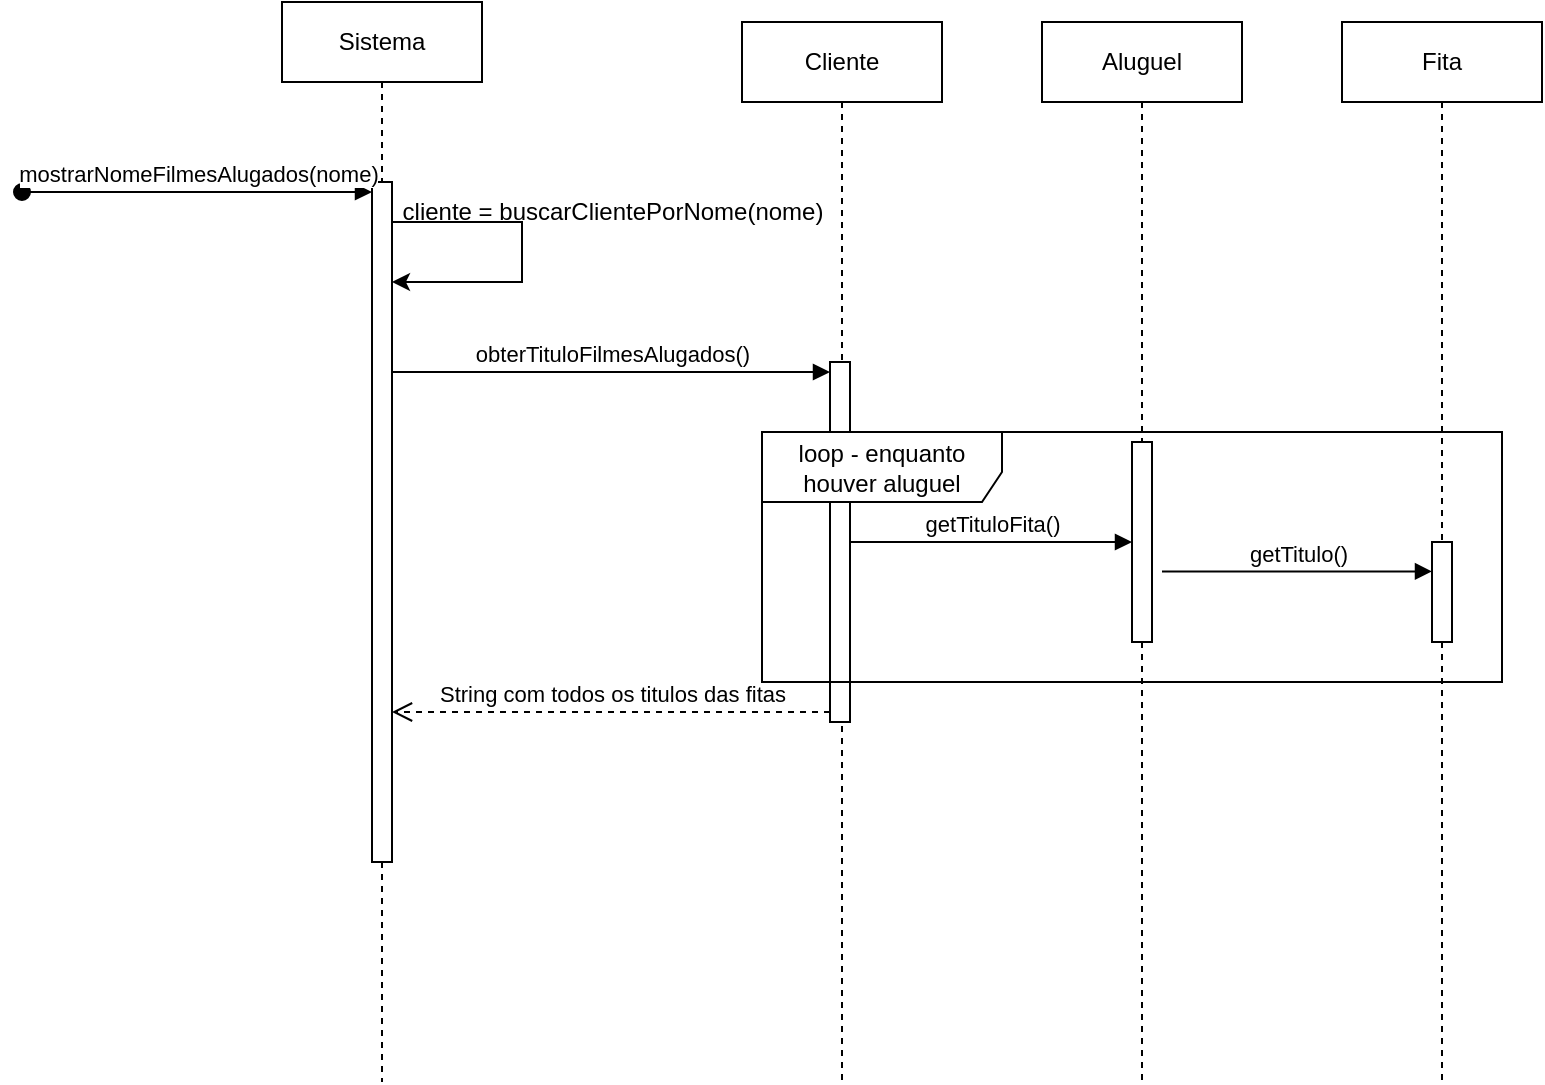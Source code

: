 <mxfile version="24.2.7" type="github">
  <diagram name="Página-1" id="-uep1HCt1FiG-Evjr2MG">
    <mxGraphModel dx="2185" dy="622" grid="1" gridSize="10" guides="1" tooltips="1" connect="1" arrows="1" fold="1" page="1" pageScale="1" pageWidth="827" pageHeight="1169" math="0" shadow="0">
      <root>
        <mxCell id="0" />
        <mxCell id="1" parent="0" />
        <mxCell id="6_PPU3eyBQLPcWbkXIiB-1" value="Sistema" style="shape=umlLifeline;perimeter=lifelinePerimeter;whiteSpace=wrap;html=1;container=1;dropTarget=0;collapsible=0;recursiveResize=0;outlineConnect=0;portConstraint=eastwest;newEdgeStyle={&quot;curved&quot;:0,&quot;rounded&quot;:0};" vertex="1" parent="1">
          <mxGeometry x="130" y="50" width="100" height="540" as="geometry" />
        </mxCell>
        <mxCell id="6_PPU3eyBQLPcWbkXIiB-3" value="" style="html=1;points=[[0,0,0,0,5],[0,1,0,0,-5],[1,0,0,0,5],[1,1,0,0,-5]];perimeter=orthogonalPerimeter;outlineConnect=0;targetShapes=umlLifeline;portConstraint=eastwest;newEdgeStyle={&quot;curved&quot;:0,&quot;rounded&quot;:0};" vertex="1" parent="6_PPU3eyBQLPcWbkXIiB-1">
          <mxGeometry x="45" y="90" width="10" height="340" as="geometry" />
        </mxCell>
        <mxCell id="6_PPU3eyBQLPcWbkXIiB-4" value="mostrarNomeFilmesAlugados(nome)" style="html=1;verticalAlign=bottom;startArrow=oval;endArrow=block;startSize=8;curved=0;rounded=0;entryX=0;entryY=0;entryDx=0;entryDy=5;" edge="1" target="6_PPU3eyBQLPcWbkXIiB-3" parent="6_PPU3eyBQLPcWbkXIiB-1">
          <mxGeometry relative="1" as="geometry">
            <mxPoint x="-130" y="95" as="sourcePoint" />
          </mxGeometry>
        </mxCell>
        <mxCell id="6_PPU3eyBQLPcWbkXIiB-5" style="edgeStyle=orthogonalEdgeStyle;rounded=0;orthogonalLoop=1;jettySize=auto;html=1;curved=0;exitX=1;exitY=0;exitDx=0;exitDy=5;exitPerimeter=0;" edge="1" parent="6_PPU3eyBQLPcWbkXIiB-1" source="6_PPU3eyBQLPcWbkXIiB-3" target="6_PPU3eyBQLPcWbkXIiB-3">
          <mxGeometry relative="1" as="geometry">
            <Array as="points">
              <mxPoint x="55" y="110" />
              <mxPoint x="120" y="110" />
              <mxPoint x="120" y="140" />
            </Array>
          </mxGeometry>
        </mxCell>
        <mxCell id="6_PPU3eyBQLPcWbkXIiB-6" value="cliente = buscarClientePorNome(nome)" style="text;html=1;align=center;verticalAlign=middle;resizable=0;points=[];autosize=1;strokeColor=none;fillColor=none;" vertex="1" parent="1">
          <mxGeometry x="180" y="140" width="230" height="30" as="geometry" />
        </mxCell>
        <mxCell id="6_PPU3eyBQLPcWbkXIiB-10" value="Cliente" style="shape=umlLifeline;perimeter=lifelinePerimeter;whiteSpace=wrap;html=1;container=1;dropTarget=0;collapsible=0;recursiveResize=0;outlineConnect=0;portConstraint=eastwest;newEdgeStyle={&quot;curved&quot;:0,&quot;rounded&quot;:0};" vertex="1" parent="1">
          <mxGeometry x="360" y="60" width="100" height="530" as="geometry" />
        </mxCell>
        <mxCell id="6_PPU3eyBQLPcWbkXIiB-12" value="" style="html=1;points=[[0,0,0,0,5],[0,1,0,0,-5],[1,0,0,0,5],[1,1,0,0,-5]];perimeter=orthogonalPerimeter;outlineConnect=0;targetShapes=umlLifeline;portConstraint=eastwest;newEdgeStyle={&quot;curved&quot;:0,&quot;rounded&quot;:0};" vertex="1" parent="6_PPU3eyBQLPcWbkXIiB-10">
          <mxGeometry x="44" y="170" width="10" height="180" as="geometry" />
        </mxCell>
        <mxCell id="6_PPU3eyBQLPcWbkXIiB-11" value="Aluguel" style="shape=umlLifeline;perimeter=lifelinePerimeter;whiteSpace=wrap;html=1;container=1;dropTarget=0;collapsible=0;recursiveResize=0;outlineConnect=0;portConstraint=eastwest;newEdgeStyle={&quot;curved&quot;:0,&quot;rounded&quot;:0};size=40;" vertex="1" parent="1">
          <mxGeometry x="510" y="60" width="100" height="530" as="geometry" />
        </mxCell>
        <mxCell id="6_PPU3eyBQLPcWbkXIiB-19" value="" style="html=1;points=[[0,0,0,0,5],[0,1,0,0,-5],[1,0,0,0,5],[1,1,0,0,-5]];perimeter=orthogonalPerimeter;outlineConnect=0;targetShapes=umlLifeline;portConstraint=eastwest;newEdgeStyle={&quot;curved&quot;:0,&quot;rounded&quot;:0};" vertex="1" parent="6_PPU3eyBQLPcWbkXIiB-11">
          <mxGeometry x="45" y="210" width="10" height="100" as="geometry" />
        </mxCell>
        <mxCell id="6_PPU3eyBQLPcWbkXIiB-13" value="obterTituloFilmesAlugados()" style="html=1;verticalAlign=bottom;endArrow=block;curved=0;rounded=0;entryX=0;entryY=0;entryDx=0;entryDy=5;" edge="1" target="6_PPU3eyBQLPcWbkXIiB-12" parent="1" source="6_PPU3eyBQLPcWbkXIiB-3">
          <mxGeometry relative="1" as="geometry">
            <mxPoint x="414" y="225" as="sourcePoint" />
          </mxGeometry>
        </mxCell>
        <mxCell id="6_PPU3eyBQLPcWbkXIiB-15" value="Fita" style="shape=umlLifeline;perimeter=lifelinePerimeter;whiteSpace=wrap;html=1;container=1;dropTarget=0;collapsible=0;recursiveResize=0;outlineConnect=0;portConstraint=eastwest;newEdgeStyle={&quot;curved&quot;:0,&quot;rounded&quot;:0};size=40;" vertex="1" parent="1">
          <mxGeometry x="660" y="60" width="100" height="530" as="geometry" />
        </mxCell>
        <mxCell id="6_PPU3eyBQLPcWbkXIiB-18" value="getTituloFita()" style="html=1;verticalAlign=bottom;endArrow=block;curved=0;rounded=0;" edge="1" parent="1" source="6_PPU3eyBQLPcWbkXIiB-12" target="6_PPU3eyBQLPcWbkXIiB-19">
          <mxGeometry width="80" relative="1" as="geometry">
            <mxPoint x="420" y="260" as="sourcePoint" />
            <mxPoint x="500" y="260" as="targetPoint" />
          </mxGeometry>
        </mxCell>
        <mxCell id="6_PPU3eyBQLPcWbkXIiB-20" value="" style="html=1;points=[[0,0,0,0,5],[0,1,0,0,-5],[1,0,0,0,5],[1,1,0,0,-5]];perimeter=orthogonalPerimeter;outlineConnect=0;targetShapes=umlLifeline;portConstraint=eastwest;newEdgeStyle={&quot;curved&quot;:0,&quot;rounded&quot;:0};" vertex="1" parent="1">
          <mxGeometry x="705" y="320" width="10" height="50" as="geometry" />
        </mxCell>
        <mxCell id="6_PPU3eyBQLPcWbkXIiB-21" value="getTitulo()" style="html=1;verticalAlign=bottom;endArrow=block;curved=0;rounded=0;" edge="1" parent="1" target="6_PPU3eyBQLPcWbkXIiB-20">
          <mxGeometry width="80" relative="1" as="geometry">
            <mxPoint x="570" y="334.74" as="sourcePoint" />
            <mxPoint x="750" y="335" as="targetPoint" />
          </mxGeometry>
        </mxCell>
        <mxCell id="6_PPU3eyBQLPcWbkXIiB-14" value="String com todos os titulos das fitas" style="html=1;verticalAlign=bottom;endArrow=open;dashed=1;endSize=8;curved=0;rounded=0;exitX=0;exitY=1;exitDx=0;exitDy=-5;" edge="1" source="6_PPU3eyBQLPcWbkXIiB-12" parent="1" target="6_PPU3eyBQLPcWbkXIiB-3">
          <mxGeometry relative="1" as="geometry">
            <mxPoint x="340" y="295" as="targetPoint" />
          </mxGeometry>
        </mxCell>
        <mxCell id="6_PPU3eyBQLPcWbkXIiB-22" value="loop - enquanto houver aluguel" style="shape=umlFrame;whiteSpace=wrap;html=1;pointerEvents=0;width=120;height=35;" vertex="1" parent="1">
          <mxGeometry x="370" y="265" width="370" height="125" as="geometry" />
        </mxCell>
      </root>
    </mxGraphModel>
  </diagram>
</mxfile>
